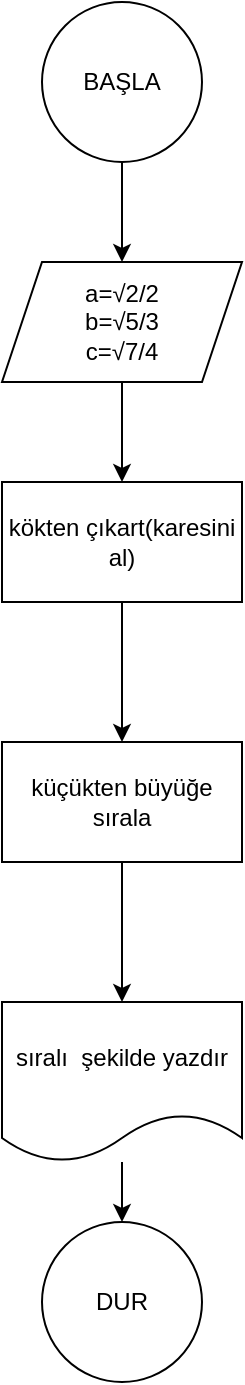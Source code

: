<mxfile version="15.0.2" type="device"><diagram id="v94vLt-C4rhlHgz9MXK_" name="Page-1"><mxGraphModel dx="1248" dy="677" grid="1" gridSize="10" guides="1" tooltips="1" connect="1" arrows="1" fold="1" page="1" pageScale="1" pageWidth="827" pageHeight="1169" math="0" shadow="0"><root><mxCell id="0"/><mxCell id="1" parent="0"/><mxCell id="dI5XbT6L7RnrmZ24Rqqs-1" value="DUR" style="ellipse;whiteSpace=wrap;html=1;aspect=fixed;" vertex="1" parent="1"><mxGeometry x="370" y="670" width="80" height="80" as="geometry"/></mxCell><mxCell id="dI5XbT6L7RnrmZ24Rqqs-4" value="" style="edgeStyle=orthogonalEdgeStyle;rounded=0;orthogonalLoop=1;jettySize=auto;html=1;" edge="1" parent="1" source="dI5XbT6L7RnrmZ24Rqqs-2" target="dI5XbT6L7RnrmZ24Rqqs-3"><mxGeometry relative="1" as="geometry"/></mxCell><mxCell id="dI5XbT6L7RnrmZ24Rqqs-2" value="BAŞLA" style="ellipse;whiteSpace=wrap;html=1;aspect=fixed;" vertex="1" parent="1"><mxGeometry x="370" y="60" width="80" height="80" as="geometry"/></mxCell><mxCell id="dI5XbT6L7RnrmZ24Rqqs-6" value="" style="edgeStyle=orthogonalEdgeStyle;rounded=0;orthogonalLoop=1;jettySize=auto;html=1;" edge="1" parent="1" source="dI5XbT6L7RnrmZ24Rqqs-3" target="dI5XbT6L7RnrmZ24Rqqs-5"><mxGeometry relative="1" as="geometry"/></mxCell><mxCell id="dI5XbT6L7RnrmZ24Rqqs-3" value="a=√2/2&lt;br&gt;b=√5/3&lt;br&gt;c=√7/4" style="shape=parallelogram;perimeter=parallelogramPerimeter;whiteSpace=wrap;html=1;fixedSize=1;" vertex="1" parent="1"><mxGeometry x="350" y="190" width="120" height="60" as="geometry"/></mxCell><mxCell id="dI5XbT6L7RnrmZ24Rqqs-8" value="" style="edgeStyle=orthogonalEdgeStyle;rounded=0;orthogonalLoop=1;jettySize=auto;html=1;" edge="1" parent="1" source="dI5XbT6L7RnrmZ24Rqqs-5"><mxGeometry relative="1" as="geometry"><mxPoint x="410" y="430" as="targetPoint"/></mxGeometry></mxCell><mxCell id="dI5XbT6L7RnrmZ24Rqqs-5" value="kökten çıkart(karesini al)" style="rounded=0;whiteSpace=wrap;html=1;" vertex="1" parent="1"><mxGeometry x="350" y="300" width="120" height="60" as="geometry"/></mxCell><mxCell id="dI5XbT6L7RnrmZ24Rqqs-12" value="" style="edgeStyle=orthogonalEdgeStyle;rounded=0;orthogonalLoop=1;jettySize=auto;html=1;" edge="1" parent="1" source="dI5XbT6L7RnrmZ24Rqqs-9" target="dI5XbT6L7RnrmZ24Rqqs-11"><mxGeometry relative="1" as="geometry"/></mxCell><mxCell id="dI5XbT6L7RnrmZ24Rqqs-9" value="küçükten büyüğe sırala" style="rounded=0;whiteSpace=wrap;html=1;" vertex="1" parent="1"><mxGeometry x="350" y="430" width="120" height="60" as="geometry"/></mxCell><mxCell id="dI5XbT6L7RnrmZ24Rqqs-13" value="" style="edgeStyle=orthogonalEdgeStyle;rounded=0;orthogonalLoop=1;jettySize=auto;html=1;" edge="1" parent="1" source="dI5XbT6L7RnrmZ24Rqqs-11" target="dI5XbT6L7RnrmZ24Rqqs-1"><mxGeometry relative="1" as="geometry"/></mxCell><mxCell id="dI5XbT6L7RnrmZ24Rqqs-11" value="sıralı&amp;nbsp; şekilde yazdır" style="shape=document;whiteSpace=wrap;html=1;boundedLbl=1;" vertex="1" parent="1"><mxGeometry x="350" y="560" width="120" height="80" as="geometry"/></mxCell></root></mxGraphModel></diagram></mxfile>